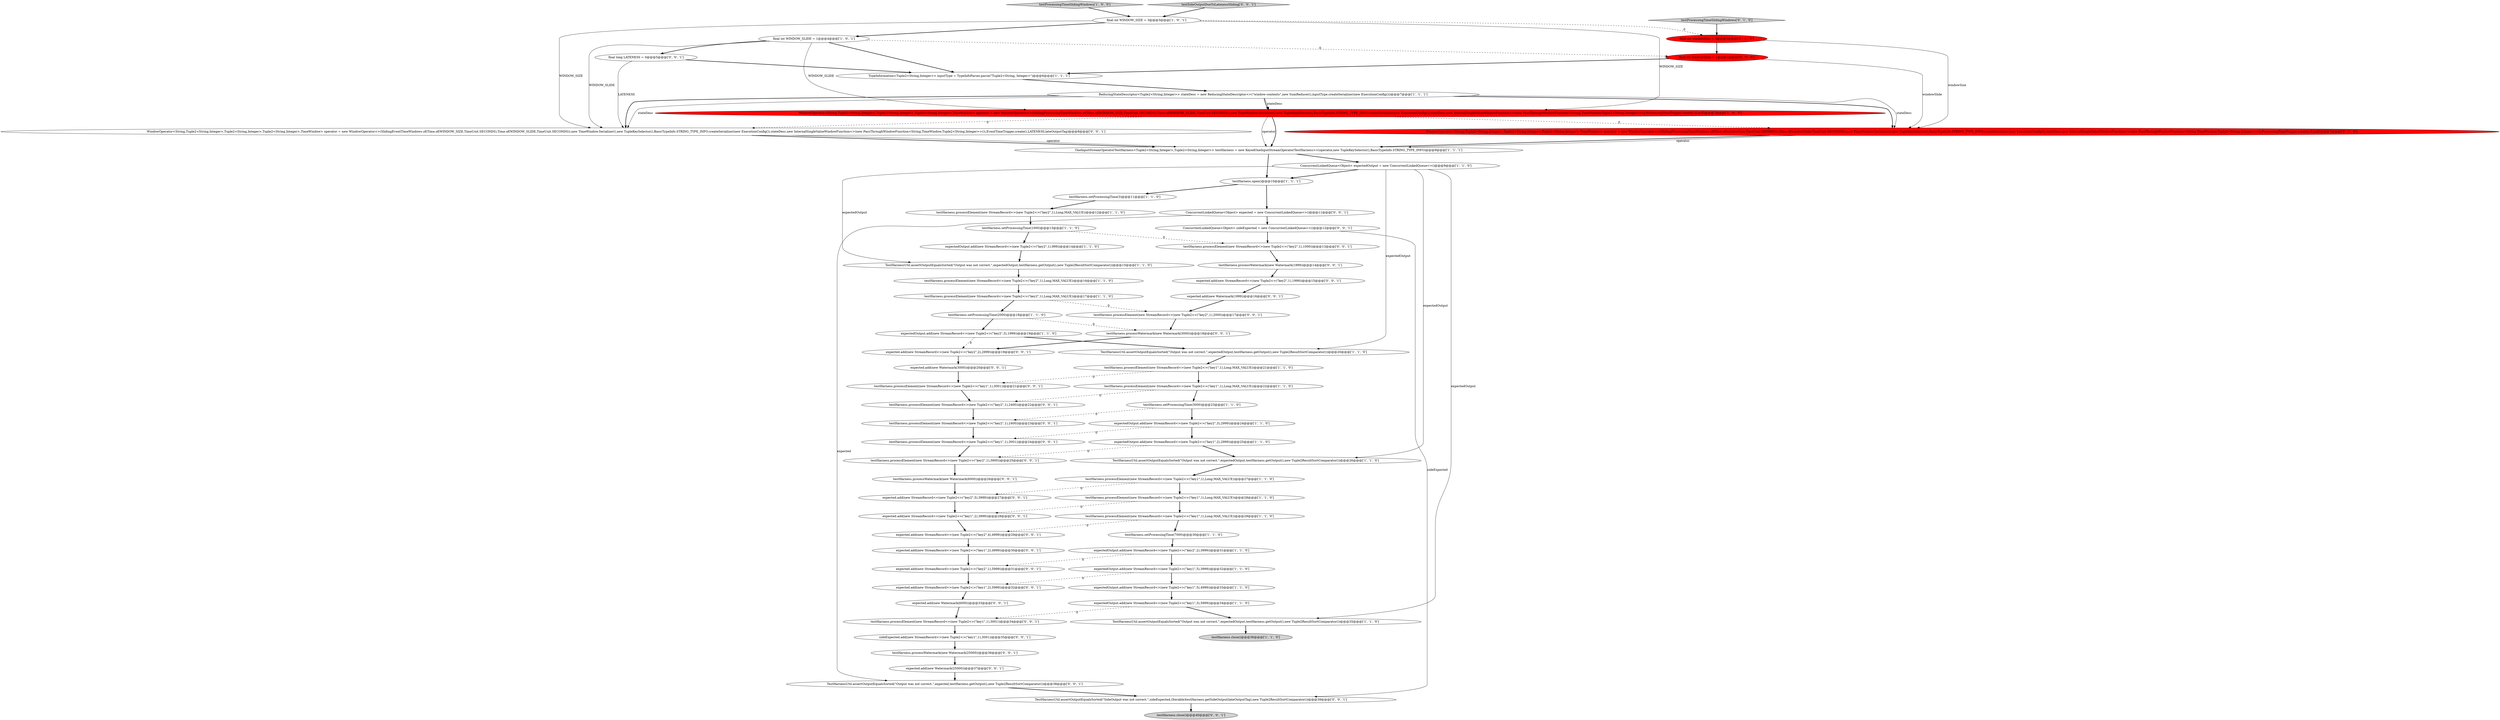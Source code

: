 digraph {
51 [style = filled, label = "testHarness.processElement(new StreamRecord<>(new Tuple2<>(\"key2\",1),2400))@@@22@@@['0', '0', '1']", fillcolor = white, shape = ellipse image = "AAA0AAABBB3BBB"];
34 [style = filled, label = "expectedOutput.add(new StreamRecord<>(new Tuple2<>(\"key1\",3),5999))@@@34@@@['1', '1', '0']", fillcolor = white, shape = ellipse image = "AAA0AAABBB1BBB"];
52 [style = filled, label = "testHarness.processElement(new StreamRecord<>(new Tuple2<>(\"key1\",1),3001))@@@24@@@['0', '0', '1']", fillcolor = white, shape = ellipse image = "AAA0AAABBB3BBB"];
20 [style = filled, label = "testHarness.setProcessingTime(3000)@@@23@@@['1', '1', '0']", fillcolor = white, shape = ellipse image = "AAA0AAABBB1BBB"];
50 [style = filled, label = "testHarness.processWatermark(new Watermark(25000))@@@36@@@['0', '0', '1']", fillcolor = white, shape = ellipse image = "AAA0AAABBB3BBB"];
59 [style = filled, label = "expected.add(new StreamRecord<>(new Tuple2<>(\"key1\",2),3999))@@@28@@@['0', '0', '1']", fillcolor = white, shape = ellipse image = "AAA0AAABBB3BBB"];
44 [style = filled, label = "WindowOperator<String,Tuple2<String,Integer>,Tuple2<String,Integer>,Tuple2<String,Integer>,TimeWindow> operator = new WindowOperator<>(SlidingEventTimeWindows.of(Time.of(WINDOW_SIZE,TimeUnit.SECONDS),Time.of(WINDOW_SLIDE,TimeUnit.SECONDS)),new TimeWindow.Serializer(),new TupleKeySelector(),BasicTypeInfo.STRING_TYPE_INFO.createSerializer(new ExecutionConfig()),stateDesc,new InternalSingleValueWindowFunction<>(new PassThroughWindowFunction<String,TimeWindow,Tuple2<String,Integer>>()),EventTimeTrigger.create(),LATENESS,lateOutputTag)@@@8@@@['0', '0', '1']", fillcolor = white, shape = ellipse image = "AAA0AAABBB3BBB"];
48 [style = filled, label = "expected.add(new StreamRecord<>(new Tuple2<>(\"key1\",2),4999))@@@30@@@['0', '0', '1']", fillcolor = white, shape = ellipse image = "AAA0AAABBB3BBB"];
53 [style = filled, label = "expected.add(new StreamRecord<>(new Tuple2<>(\"key1\",2),5999))@@@32@@@['0', '0', '1']", fillcolor = white, shape = ellipse image = "AAA0AAABBB3BBB"];
17 [style = filled, label = "testHarness.processElement(new StreamRecord<>(new Tuple2<>(\"key2\",1),Long.MAX_VALUE))@@@16@@@['1', '1', '0']", fillcolor = white, shape = ellipse image = "AAA0AAABBB1BBB"];
49 [style = filled, label = "TestHarnessUtil.assertOutputEqualsSorted(\"SideOutput was not correct.\",sideExpected,(Iterable)testHarness.getSideOutput(lateOutputTag),new Tuple2ResultSortComparator())@@@39@@@['0', '0', '1']", fillcolor = white, shape = ellipse image = "AAA0AAABBB3BBB"];
37 [style = filled, label = "final int windowSlide = 1@@@4@@@['0', '1', '0']", fillcolor = red, shape = ellipse image = "AAA1AAABBB2BBB"];
28 [style = filled, label = "expectedOutput.add(new StreamRecord<>(new Tuple2<>(\"key2\",2),3999))@@@31@@@['1', '1', '0']", fillcolor = white, shape = ellipse image = "AAA0AAABBB1BBB"];
47 [style = filled, label = "testHarness.processElement(new StreamRecord<>(new Tuple2<>(\"key2\",1),2400))@@@23@@@['0', '0', '1']", fillcolor = white, shape = ellipse image = "AAA0AAABBB3BBB"];
41 [style = filled, label = "testHarness.processElement(new StreamRecord<>(new Tuple2<>(\"key2\",1),3900))@@@25@@@['0', '0', '1']", fillcolor = white, shape = ellipse image = "AAA0AAABBB3BBB"];
45 [style = filled, label = "expected.add(new StreamRecord<>(new Tuple2<>(\"key2\",4),4999))@@@29@@@['0', '0', '1']", fillcolor = white, shape = ellipse image = "AAA0AAABBB3BBB"];
26 [style = filled, label = "expectedOutput.add(new StreamRecord<>(new Tuple2<>(\"key2\",3),1999))@@@19@@@['1', '1', '0']", fillcolor = white, shape = ellipse image = "AAA0AAABBB1BBB"];
9 [style = filled, label = "final int WINDOW_SIZE = 3@@@3@@@['1', '0', '1']", fillcolor = white, shape = ellipse image = "AAA0AAABBB1BBB"];
55 [style = filled, label = "expected.add(new StreamRecord<>(new Tuple2<>(\"key2\",5),3999))@@@27@@@['0', '0', '1']", fillcolor = white, shape = ellipse image = "AAA0AAABBB3BBB"];
2 [style = filled, label = "testHarness.open()@@@10@@@['1', '1', '1']", fillcolor = white, shape = ellipse image = "AAA0AAABBB1BBB"];
67 [style = filled, label = "testHarness.processWatermark(new Watermark(3000))@@@18@@@['0', '0', '1']", fillcolor = white, shape = ellipse image = "AAA0AAABBB3BBB"];
54 [style = filled, label = "testHarness.processElement(new StreamRecord<>(new Tuple2<>(\"key2\",1),1000))@@@13@@@['0', '0', '1']", fillcolor = white, shape = ellipse image = "AAA0AAABBB3BBB"];
5 [style = filled, label = "TestHarnessUtil.assertOutputEqualsSorted(\"Output was not correct.\",expectedOutput,testHarness.getOutput(),new Tuple2ResultSortComparator())@@@26@@@['1', '1', '0']", fillcolor = white, shape = ellipse image = "AAA0AAABBB1BBB"];
68 [style = filled, label = "expected.add(new Watermark(3000))@@@20@@@['0', '0', '1']", fillcolor = white, shape = ellipse image = "AAA0AAABBB3BBB"];
24 [style = filled, label = "testHarness.processElement(new StreamRecord<>(new Tuple2<>(\"key1\",1),Long.MAX_VALUE))@@@27@@@['1', '1', '0']", fillcolor = white, shape = ellipse image = "AAA0AAABBB1BBB"];
7 [style = filled, label = "testProcessingTimeSlidingWindows['1', '0', '0']", fillcolor = lightgray, shape = diamond image = "AAA0AAABBB1BBB"];
1 [style = filled, label = "final int WINDOW_SLIDE = 1@@@4@@@['1', '0', '1']", fillcolor = white, shape = ellipse image = "AAA0AAABBB1BBB"];
39 [style = filled, label = "expected.add(new StreamRecord<>(new Tuple2<>(\"key2\",1),1999))@@@15@@@['0', '0', '1']", fillcolor = white, shape = ellipse image = "AAA0AAABBB3BBB"];
58 [style = filled, label = "testSideOutputDueToLatenessSliding['0', '0', '1']", fillcolor = lightgray, shape = diamond image = "AAA0AAABBB3BBB"];
11 [style = filled, label = "ConcurrentLinkedQueue<Object> expectedOutput = new ConcurrentLinkedQueue<>()@@@9@@@['1', '1', '0']", fillcolor = white, shape = ellipse image = "AAA0AAABBB1BBB"];
6 [style = filled, label = "testHarness.processElement(new StreamRecord<>(new Tuple2<>(\"key1\",1),Long.MAX_VALUE))@@@28@@@['1', '1', '0']", fillcolor = white, shape = ellipse image = "AAA0AAABBB1BBB"];
27 [style = filled, label = "TestHarnessUtil.assertOutputEqualsSorted(\"Output was not correct.\",expectedOutput,testHarness.getOutput(),new Tuple2ResultSortComparator())@@@20@@@['1', '1', '0']", fillcolor = white, shape = ellipse image = "AAA0AAABBB1BBB"];
12 [style = filled, label = "TestHarnessUtil.assertOutputEqualsSorted(\"Output was not correct.\",expectedOutput,testHarness.getOutput(),new Tuple2ResultSortComparator())@@@35@@@['1', '1', '0']", fillcolor = white, shape = ellipse image = "AAA0AAABBB1BBB"];
21 [style = filled, label = "expectedOutput.add(new StreamRecord<>(new Tuple2<>(\"key2\",3),2999))@@@24@@@['1', '1', '0']", fillcolor = white, shape = ellipse image = "AAA0AAABBB1BBB"];
56 [style = filled, label = "expected.add(new StreamRecord<>(new Tuple2<>(\"key2\",2),2999))@@@19@@@['0', '0', '1']", fillcolor = white, shape = ellipse image = "AAA0AAABBB3BBB"];
66 [style = filled, label = "TestHarnessUtil.assertOutputEqualsSorted(\"Output was not correct.\",expected,testHarness.getOutput(),new Tuple2ResultSortComparator())@@@38@@@['0', '0', '1']", fillcolor = white, shape = ellipse image = "AAA0AAABBB3BBB"];
40 [style = filled, label = "testHarness.processElement(new StreamRecord<>(new Tuple2<>(\"key1\",1),3001))@@@21@@@['0', '0', '1']", fillcolor = white, shape = ellipse image = "AAA0AAABBB3BBB"];
65 [style = filled, label = "expected.add(new Watermark(1999))@@@16@@@['0', '0', '1']", fillcolor = white, shape = ellipse image = "AAA0AAABBB3BBB"];
14 [style = filled, label = "WindowOperator<String,Tuple2<String,Integer>,Tuple2<String,Integer>,Tuple2<String,Integer>,TimeWindow> operator = new WindowOperator<>(SlidingProcessingTimeWindows.of(Time.of(WINDOW_SIZE,TimeUnit.SECONDS),Time.of(WINDOW_SLIDE,TimeUnit.SECONDS)),new TimeWindow.Serializer(),new TupleKeySelector(),BasicTypeInfo.STRING_TYPE_INFO.createSerializer(new ExecutionConfig()),stateDesc,new InternalSingleValueWindowFunction<>(new PassThroughWindowFunction<String,TimeWindow,Tuple2<String,Integer>>()),ProcessingTimeTrigger.create(),0,null)@@@7@@@['1', '0', '0']", fillcolor = red, shape = ellipse image = "AAA1AAABBB1BBB"];
13 [style = filled, label = "testHarness.processElement(new StreamRecord<>(new Tuple2<>(\"key1\",1),Long.MAX_VALUE))@@@22@@@['1', '1', '0']", fillcolor = white, shape = ellipse image = "AAA0AAABBB1BBB"];
43 [style = filled, label = "expected.add(new StreamRecord<>(new Tuple2<>(\"key2\",1),5999))@@@31@@@['0', '0', '1']", fillcolor = white, shape = ellipse image = "AAA0AAABBB3BBB"];
19 [style = filled, label = "testHarness.setProcessingTime(7000)@@@30@@@['1', '1', '0']", fillcolor = white, shape = ellipse image = "AAA0AAABBB1BBB"];
29 [style = filled, label = "testHarness.setProcessingTime(1000)@@@13@@@['1', '1', '0']", fillcolor = white, shape = ellipse image = "AAA0AAABBB1BBB"];
36 [style = filled, label = "WindowOperator<String,Tuple2<String,Integer>,Tuple2<String,Integer>,Tuple2<String,Integer>,TimeWindow> operator = new WindowOperator<>(SlidingProcessingTimeWindows.of(Time.of(windowSize,TimeUnit.SECONDS),Time.of(windowSlide,TimeUnit.SECONDS)),new TimeWindow.Serializer(),new TupleKeySelector(),BasicTypeInfo.STRING_TYPE_INFO.createSerializer(new ExecutionConfig()),stateDesc,new InternalSingleValueWindowFunction<>(new PassThroughWindowFunction<String,TimeWindow,Tuple2<String,Integer>>()),ProcessingTimeTrigger.create(),0,null)@@@7@@@['0', '1', '0']", fillcolor = red, shape = ellipse image = "AAA1AAABBB2BBB"];
4 [style = filled, label = "ReducingStateDescriptor<Tuple2<String,Integer>> stateDesc = new ReducingStateDescriptor<>(\"window-contents\",new SumReducer(),inputType.createSerializer(new ExecutionConfig()))@@@7@@@['1', '1', '1']", fillcolor = white, shape = ellipse image = "AAA0AAABBB1BBB"];
38 [style = filled, label = "final int windowSize = 3@@@3@@@['0', '1', '0']", fillcolor = red, shape = ellipse image = "AAA1AAABBB2BBB"];
60 [style = filled, label = "testHarness.processWatermark(new Watermark(6000))@@@26@@@['0', '0', '1']", fillcolor = white, shape = ellipse image = "AAA0AAABBB3BBB"];
23 [style = filled, label = "testHarness.setProcessingTime(2000)@@@18@@@['1', '1', '0']", fillcolor = white, shape = ellipse image = "AAA0AAABBB1BBB"];
42 [style = filled, label = "ConcurrentLinkedQueue<Object> sideExpected = new ConcurrentLinkedQueue<>()@@@12@@@['0', '0', '1']", fillcolor = white, shape = ellipse image = "AAA0AAABBB3BBB"];
64 [style = filled, label = "testHarness.processElement(new StreamRecord<>(new Tuple2<>(\"key2\",1),2000))@@@17@@@['0', '0', '1']", fillcolor = white, shape = ellipse image = "AAA0AAABBB3BBB"];
3 [style = filled, label = "testHarness.processElement(new StreamRecord<>(new Tuple2<>(\"key2\",1),Long.MAX_VALUE))@@@12@@@['1', '1', '0']", fillcolor = white, shape = ellipse image = "AAA0AAABBB1BBB"];
32 [style = filled, label = "expectedOutput.add(new StreamRecord<>(new Tuple2<>(\"key2\",1),999))@@@14@@@['1', '1', '0']", fillcolor = white, shape = ellipse image = "AAA0AAABBB1BBB"];
8 [style = filled, label = "testHarness.processElement(new StreamRecord<>(new Tuple2<>(\"key1\",1),Long.MAX_VALUE))@@@21@@@['1', '1', '0']", fillcolor = white, shape = ellipse image = "AAA0AAABBB1BBB"];
46 [style = filled, label = "testHarness.processWatermark(new Watermark(1999))@@@14@@@['0', '0', '1']", fillcolor = white, shape = ellipse image = "AAA0AAABBB3BBB"];
0 [style = filled, label = "testHarness.close()@@@36@@@['1', '1', '0']", fillcolor = lightgray, shape = ellipse image = "AAA0AAABBB1BBB"];
57 [style = filled, label = "expected.add(new Watermark(25000))@@@37@@@['0', '0', '1']", fillcolor = white, shape = ellipse image = "AAA0AAABBB3BBB"];
61 [style = filled, label = "testHarness.close()@@@40@@@['0', '0', '1']", fillcolor = lightgray, shape = ellipse image = "AAA0AAABBB3BBB"];
31 [style = filled, label = "expectedOutput.add(new StreamRecord<>(new Tuple2<>(\"key1\",5),3999))@@@32@@@['1', '1', '0']", fillcolor = white, shape = ellipse image = "AAA0AAABBB1BBB"];
70 [style = filled, label = "sideExpected.add(new StreamRecord<>(new Tuple2<>(\"key1\",1),3001))@@@35@@@['0', '0', '1']", fillcolor = white, shape = ellipse image = "AAA0AAABBB3BBB"];
63 [style = filled, label = "expected.add(new Watermark(6000))@@@33@@@['0', '0', '1']", fillcolor = white, shape = ellipse image = "AAA0AAABBB3BBB"];
35 [style = filled, label = "testProcessingTimeSlidingWindows['0', '1', '0']", fillcolor = lightgray, shape = diamond image = "AAA0AAABBB2BBB"];
69 [style = filled, label = "testHarness.processElement(new StreamRecord<>(new Tuple2<>(\"key1\",1),3001))@@@34@@@['0', '0', '1']", fillcolor = white, shape = ellipse image = "AAA0AAABBB3BBB"];
33 [style = filled, label = "expectedOutput.add(new StreamRecord<>(new Tuple2<>(\"key1\",2),2999))@@@25@@@['1', '1', '0']", fillcolor = white, shape = ellipse image = "AAA0AAABBB1BBB"];
62 [style = filled, label = "final long LATENESS = 0@@@5@@@['0', '0', '1']", fillcolor = white, shape = ellipse image = "AAA0AAABBB3BBB"];
71 [style = filled, label = "ConcurrentLinkedQueue<Object> expected = new ConcurrentLinkedQueue<>()@@@11@@@['0', '0', '1']", fillcolor = white, shape = ellipse image = "AAA0AAABBB3BBB"];
22 [style = filled, label = "testHarness.processElement(new StreamRecord<>(new Tuple2<>(\"key2\",1),Long.MAX_VALUE))@@@17@@@['1', '1', '0']", fillcolor = white, shape = ellipse image = "AAA0AAABBB1BBB"];
30 [style = filled, label = "TestHarnessUtil.assertOutputEqualsSorted(\"Output was not correct.\",expectedOutput,testHarness.getOutput(),new Tuple2ResultSortComparator())@@@15@@@['1', '1', '0']", fillcolor = white, shape = ellipse image = "AAA0AAABBB1BBB"];
15 [style = filled, label = "testHarness.processElement(new StreamRecord<>(new Tuple2<>(\"key1\",1),Long.MAX_VALUE))@@@29@@@['1', '1', '0']", fillcolor = white, shape = ellipse image = "AAA0AAABBB1BBB"];
10 [style = filled, label = "expectedOutput.add(new StreamRecord<>(new Tuple2<>(\"key1\",5),4999))@@@33@@@['1', '1', '0']", fillcolor = white, shape = ellipse image = "AAA0AAABBB1BBB"];
25 [style = filled, label = "TypeInformation<Tuple2<String,Integer>> inputType = TypeInfoParser.parse(\"Tuple2<String, Integer>\")@@@6@@@['1', '1', '1']", fillcolor = white, shape = ellipse image = "AAA0AAABBB1BBB"];
18 [style = filled, label = "OneInputStreamOperatorTestHarness<Tuple2<String,Integer>,Tuple2<String,Integer>> testHarness = new KeyedOneInputStreamOperatorTestHarness<>(operator,new TupleKeySelector(),BasicTypeInfo.STRING_TYPE_INFO)@@@9@@@['1', '1', '1']", fillcolor = white, shape = ellipse image = "AAA0AAABBB1BBB"];
16 [style = filled, label = "testHarness.setProcessingTime(3)@@@11@@@['1', '1', '0']", fillcolor = white, shape = ellipse image = "AAA0AAABBB1BBB"];
14->18 [style = solid, label="operator"];
21->52 [style = dashed, label="0"];
53->63 [style = bold, label=""];
11->12 [style = solid, label="expectedOutput"];
42->49 [style = solid, label="sideExpected"];
26->56 [style = dashed, label="0"];
45->48 [style = bold, label=""];
33->41 [style = dashed, label="0"];
58->9 [style = bold, label=""];
4->44 [style = bold, label=""];
15->45 [style = dashed, label="0"];
7->9 [style = bold, label=""];
38->36 [style = solid, label="windowSize"];
48->43 [style = bold, label=""];
14->44 [style = dashed, label="0"];
51->47 [style = bold, label=""];
43->53 [style = bold, label=""];
36->18 [style = bold, label=""];
13->51 [style = dashed, label="0"];
11->30 [style = solid, label="expectedOutput"];
4->36 [style = bold, label=""];
35->38 [style = bold, label=""];
19->28 [style = bold, label=""];
44->18 [style = bold, label=""];
20->47 [style = dashed, label="0"];
4->14 [style = solid, label="stateDesc"];
2->16 [style = bold, label=""];
16->3 [style = bold, label=""];
55->59 [style = bold, label=""];
54->46 [style = bold, label=""];
40->51 [style = bold, label=""];
62->25 [style = bold, label=""];
18->11 [style = bold, label=""];
9->14 [style = solid, label="WINDOW_SIZE"];
29->54 [style = dashed, label="0"];
23->67 [style = dashed, label="0"];
63->69 [style = bold, label=""];
46->39 [style = bold, label=""];
9->44 [style = solid, label="WINDOW_SIZE"];
24->55 [style = dashed, label="0"];
22->23 [style = bold, label=""];
67->56 [style = bold, label=""];
71->66 [style = solid, label="expected"];
60->55 [style = bold, label=""];
6->59 [style = dashed, label="0"];
26->27 [style = bold, label=""];
37->36 [style = solid, label="windowSlide"];
10->34 [style = bold, label=""];
38->37 [style = bold, label=""];
28->43 [style = dashed, label="0"];
29->32 [style = bold, label=""];
71->42 [style = bold, label=""];
14->18 [style = bold, label=""];
9->1 [style = bold, label=""];
66->49 [style = bold, label=""];
1->62 [style = bold, label=""];
4->36 [style = solid, label="stateDesc"];
27->8 [style = bold, label=""];
3->29 [style = bold, label=""];
56->68 [style = bold, label=""];
2->71 [style = bold, label=""];
70->50 [style = bold, label=""];
1->37 [style = dashed, label="0"];
4->14 [style = bold, label=""];
8->40 [style = dashed, label="0"];
30->17 [style = bold, label=""];
59->45 [style = bold, label=""];
57->66 [style = bold, label=""];
28->31 [style = bold, label=""];
37->25 [style = bold, label=""];
52->41 [style = bold, label=""];
68->40 [style = bold, label=""];
33->5 [style = bold, label=""];
15->19 [style = bold, label=""];
32->30 [style = bold, label=""];
49->61 [style = bold, label=""];
22->64 [style = dashed, label="0"];
6->15 [style = bold, label=""];
31->53 [style = dashed, label="0"];
1->14 [style = solid, label="WINDOW_SLIDE"];
31->10 [style = bold, label=""];
5->24 [style = bold, label=""];
50->57 [style = bold, label=""];
44->18 [style = solid, label="operator"];
64->67 [style = bold, label=""];
47->52 [style = bold, label=""];
1->25 [style = bold, label=""];
9->38 [style = dashed, label="0"];
8->13 [style = bold, label=""];
4->44 [style = solid, label="stateDesc"];
34->69 [style = dashed, label="0"];
65->64 [style = bold, label=""];
21->33 [style = bold, label=""];
23->26 [style = bold, label=""];
62->44 [style = solid, label="LATENESS"];
25->4 [style = bold, label=""];
41->60 [style = bold, label=""];
18->2 [style = bold, label=""];
17->22 [style = bold, label=""];
34->12 [style = bold, label=""];
39->65 [style = bold, label=""];
12->0 [style = bold, label=""];
11->5 [style = solid, label="expectedOutput"];
14->36 [style = dashed, label="0"];
11->2 [style = bold, label=""];
20->21 [style = bold, label=""];
1->44 [style = solid, label="WINDOW_SLIDE"];
69->70 [style = bold, label=""];
42->54 [style = bold, label=""];
24->6 [style = bold, label=""];
11->27 [style = solid, label="expectedOutput"];
36->18 [style = solid, label="operator"];
13->20 [style = bold, label=""];
}
